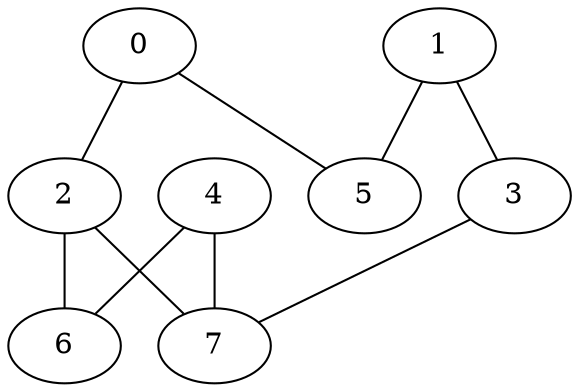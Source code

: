 graph "sampletest150-mod1_image4.bmp" {
	0	 [type=corner,
		x=547,
		y=492];
	2	 [type=intersection,
		x=463,
		y=525];
	0 -- 2	 [angle0="-.37",
		frequency=1,
		type0=line];
	5	 [type=corner,
		x=534,
		y="-11"];
	0 -- 5	 [angle0="1.54",
		frequency=1,
		type0=line];
	1	 [type=corner,
		x="-16",
		y="-13"];
	3	 [type=corner,
		x="-16",
		y=507];
	1 -- 3	 [angle0="-1.57",
		frequency=1,
		type0=line];
	1 -- 5	 [angle0=".00",
		frequency=1,
		type0=line];
	6	 [type=corner,
		x=460,
		y=525];
	2 -- 6	 [angle0=".00",
		frequency=1,
		type0=line];
	7	 [type=intersection,
		x=58,
		y=500];
	2 -- 7	 [angle0=".06",
		frequency=1,
		type0=line];
	3 -- 7	 [angle0="-.09",
		frequency=1,
		type0=line];
	4	 [type=corner,
		x=59,
		y=546];
	4 -- 6	 [angle0="-.05",
		frequency=1,
		type0=line];
	4 -- 7	 [angle0="1.55",
		frequency=1,
		type0=line];
}
